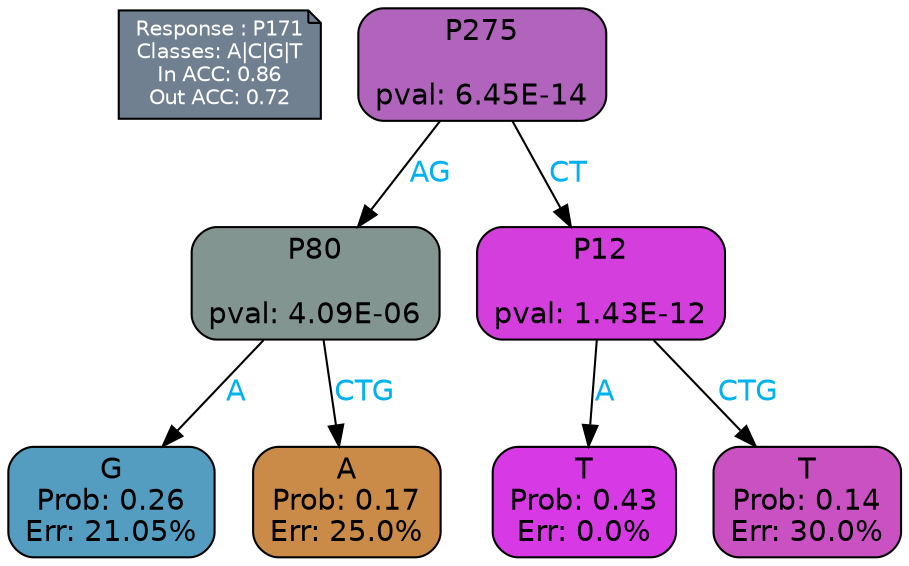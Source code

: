 digraph Tree {
node [shape=box, style="filled, rounded", color="black", fontname=helvetica] ;
graph [ranksep=equally, splines=polylines, bgcolor=transparent, dpi=600] ;
edge [fontname=helvetica] ;
LEGEND [label="Response : P171
Classes: A|C|G|T
In ACC: 0.86
Out ACC: 0.72
",shape=note,align=left,style=filled,fillcolor="slategray",fontcolor="white",fontsize=10];1 [label="P275

pval: 6.45E-14", fillcolor="#b064bc"] ;
2 [label="P80

pval: 4.09E-06", fillcolor="#829591"] ;
3 [label="G
Prob: 0.26
Err: 21.05%", fillcolor="#549cc0"] ;
4 [label="A
Prob: 0.17
Err: 25.0%", fillcolor="#c98b47"] ;
5 [label="P12

pval: 1.43E-12", fillcolor="#d33edc"] ;
6 [label="T
Prob: 0.43
Err: 0.0%", fillcolor="#d739e5"] ;
7 [label="T
Prob: 0.14
Err: 30.0%", fillcolor="#ca51c2"] ;
1 -> 2 [label="AG",fontcolor=deepskyblue2] ;
1 -> 5 [label="CT",fontcolor=deepskyblue2] ;
2 -> 3 [label="A",fontcolor=deepskyblue2] ;
2 -> 4 [label="CTG",fontcolor=deepskyblue2] ;
5 -> 6 [label="A",fontcolor=deepskyblue2] ;
5 -> 7 [label="CTG",fontcolor=deepskyblue2] ;
{rank = same; 3;4;6;7;}{rank = same; LEGEND;1;}}